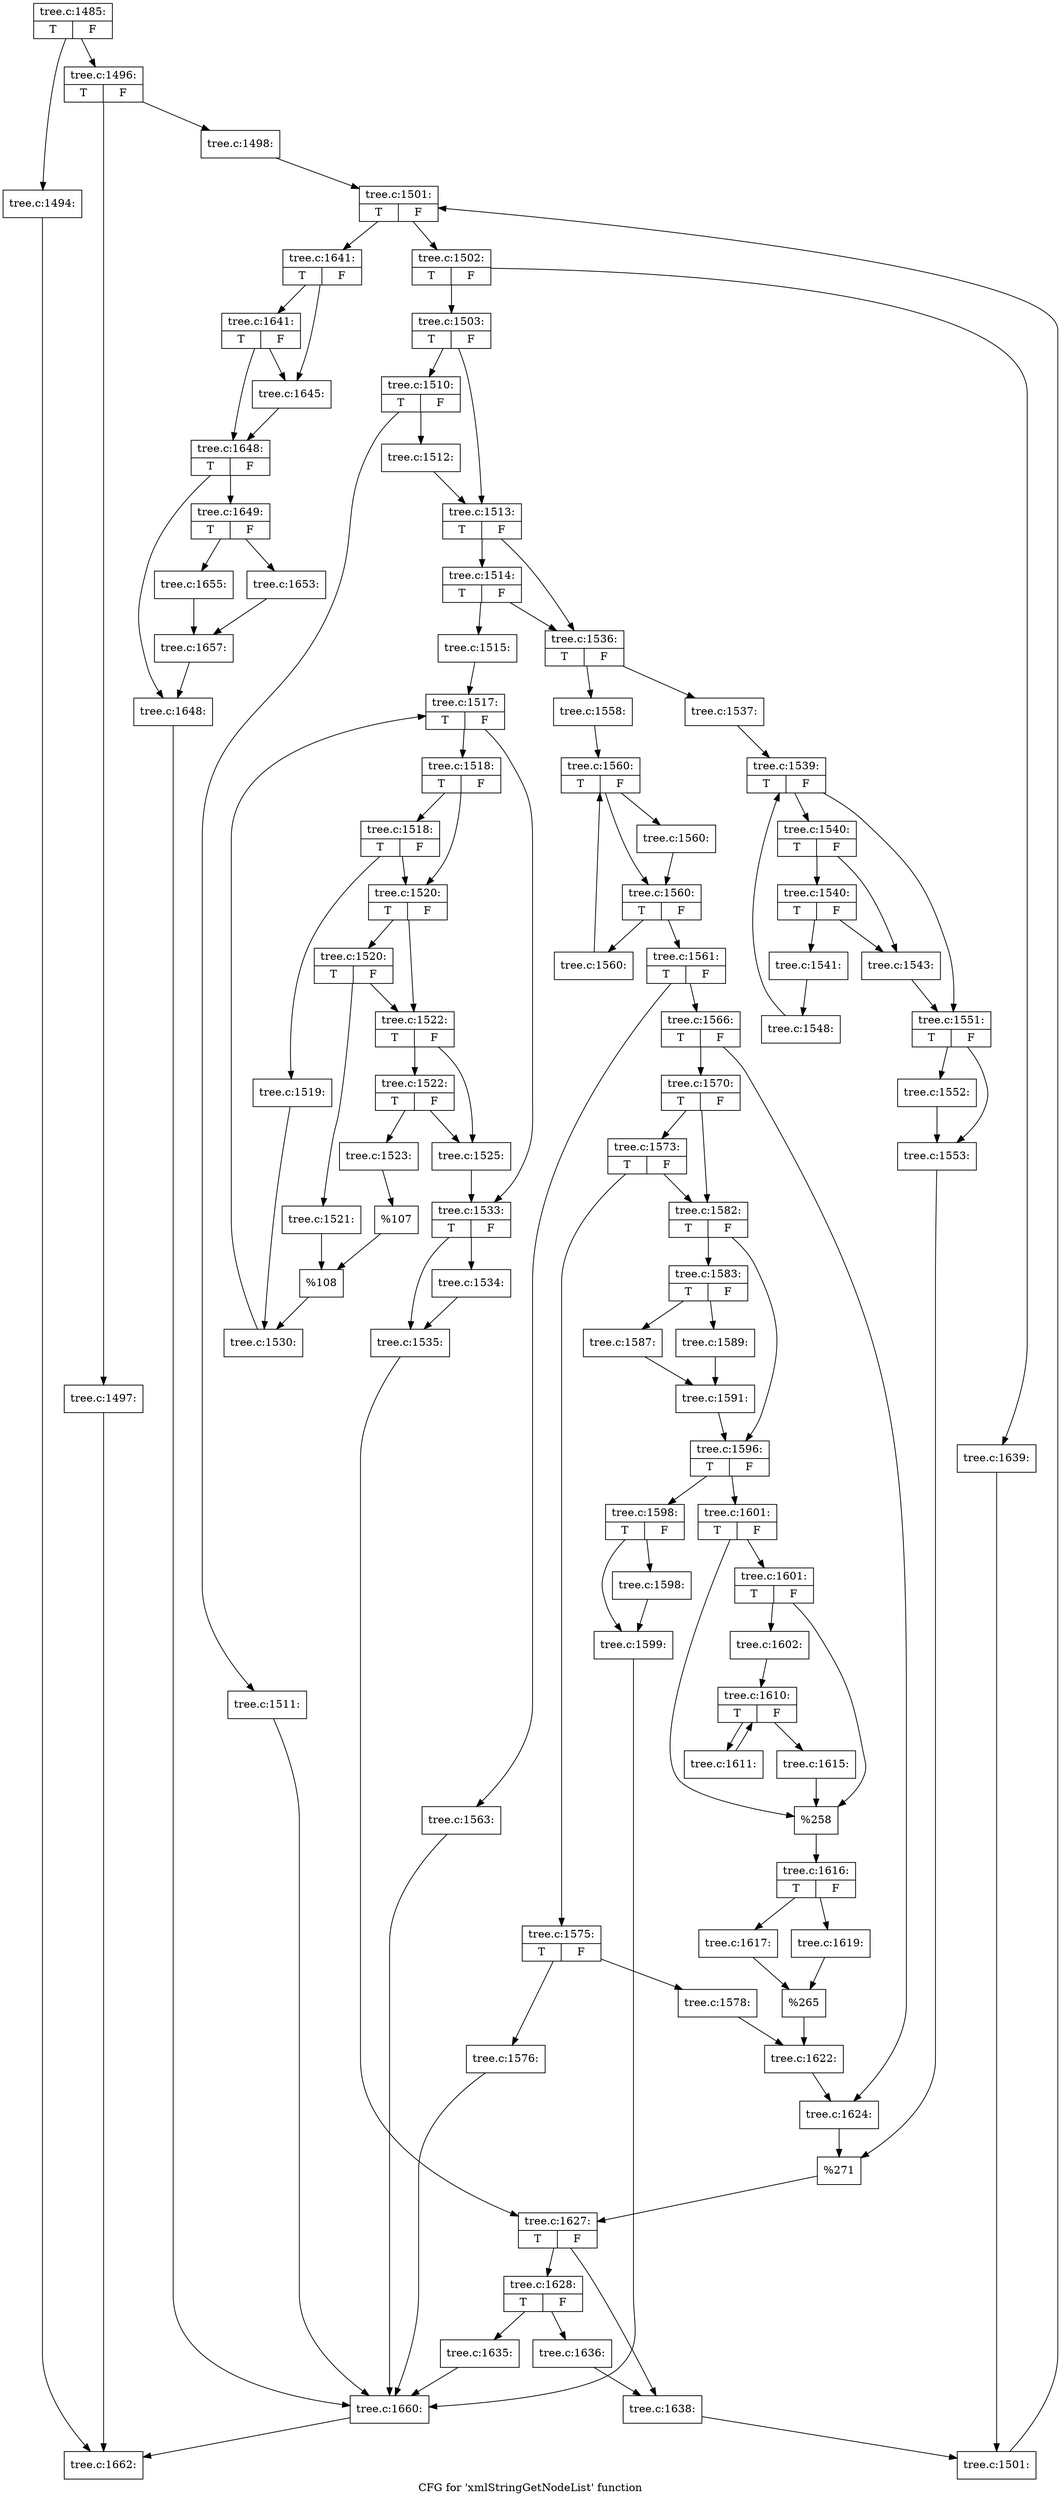 digraph "CFG for 'xmlStringGetNodeList' function" {
	label="CFG for 'xmlStringGetNodeList' function";

	Node0x55ad0ba01720 [shape=record,label="{tree.c:1485:|{<s0>T|<s1>F}}"];
	Node0x55ad0ba01720 -> Node0x55ad0b9a99b0;
	Node0x55ad0ba01720 -> Node0x55ad0b9a9a00;
	Node0x55ad0b9a99b0 [shape=record,label="{tree.c:1494:}"];
	Node0x55ad0b9a99b0 -> Node0x55ad0ba0bb60;
	Node0x55ad0b9a9a00 [shape=record,label="{tree.c:1496:|{<s0>T|<s1>F}}"];
	Node0x55ad0b9a9a00 -> Node0x55ad0b9aa0e0;
	Node0x55ad0b9a9a00 -> Node0x55ad0b9aa130;
	Node0x55ad0b9aa0e0 [shape=record,label="{tree.c:1497:}"];
	Node0x55ad0b9aa0e0 -> Node0x55ad0ba0bb60;
	Node0x55ad0b9aa130 [shape=record,label="{tree.c:1498:}"];
	Node0x55ad0b9aa130 -> Node0x55ad0b9aa7c0;
	Node0x55ad0b9aa7c0 [shape=record,label="{tree.c:1501:|{<s0>T|<s1>F}}"];
	Node0x55ad0b9aa7c0 -> Node0x55ad0b9aac30;
	Node0x55ad0b9aa7c0 -> Node0x55ad0b9aa9a0;
	Node0x55ad0b9aac30 [shape=record,label="{tree.c:1502:|{<s0>T|<s1>F}}"];
	Node0x55ad0b9aac30 -> Node0x55ad0b9aae20;
	Node0x55ad0b9aac30 -> Node0x55ad0b9aaec0;
	Node0x55ad0b9aae20 [shape=record,label="{tree.c:1503:|{<s0>T|<s1>F}}"];
	Node0x55ad0b9aae20 -> Node0x55ad0ba5c1c0;
	Node0x55ad0b9aae20 -> Node0x55ad0ba5c210;
	Node0x55ad0ba5c1c0 [shape=record,label="{tree.c:1510:|{<s0>T|<s1>F}}"];
	Node0x55ad0ba5c1c0 -> Node0x55ad0ba5c5d0;
	Node0x55ad0ba5c1c0 -> Node0x55ad0ba5c620;
	Node0x55ad0ba5c5d0 [shape=record,label="{tree.c:1511:}"];
	Node0x55ad0ba5c5d0 -> Node0x55ad0ba5d460;
	Node0x55ad0ba5c620 [shape=record,label="{tree.c:1512:}"];
	Node0x55ad0ba5c620 -> Node0x55ad0ba5c210;
	Node0x55ad0ba5c210 [shape=record,label="{tree.c:1513:|{<s0>T|<s1>F}}"];
	Node0x55ad0ba5c210 -> Node0x55ad0ba5d960;
	Node0x55ad0ba5c210 -> Node0x55ad0ba5d910;
	Node0x55ad0ba5d960 [shape=record,label="{tree.c:1514:|{<s0>T|<s1>F}}"];
	Node0x55ad0ba5d960 -> Node0x55ad0ba5d870;
	Node0x55ad0ba5d960 -> Node0x55ad0ba5d910;
	Node0x55ad0ba5d870 [shape=record,label="{tree.c:1515:}"];
	Node0x55ad0ba5d870 -> Node0x55ad0ba5e580;
	Node0x55ad0ba5e580 [shape=record,label="{tree.c:1517:|{<s0>T|<s1>F}}"];
	Node0x55ad0ba5e580 -> Node0x55ad0ba5e9a0;
	Node0x55ad0ba5e580 -> Node0x55ad0ba5e7a0;
	Node0x55ad0ba5e9a0 [shape=record,label="{tree.c:1518:|{<s0>T|<s1>F}}"];
	Node0x55ad0ba5e9a0 -> Node0x55ad0ba5ec80;
	Node0x55ad0ba5e9a0 -> Node0x55ad0ba5ec30;
	Node0x55ad0ba5ec80 [shape=record,label="{tree.c:1518:|{<s0>T|<s1>F}}"];
	Node0x55ad0ba5ec80 -> Node0x55ad0ba5eb90;
	Node0x55ad0ba5ec80 -> Node0x55ad0ba5ec30;
	Node0x55ad0ba5eb90 [shape=record,label="{tree.c:1519:}"];
	Node0x55ad0ba5eb90 -> Node0x55ad0ba5ebe0;
	Node0x55ad0ba5ec30 [shape=record,label="{tree.c:1520:|{<s0>T|<s1>F}}"];
	Node0x55ad0ba5ec30 -> Node0x55ad0ba5f7d0;
	Node0x55ad0ba5ec30 -> Node0x55ad0ba5f780;
	Node0x55ad0ba5f7d0 [shape=record,label="{tree.c:1520:|{<s0>T|<s1>F}}"];
	Node0x55ad0ba5f7d0 -> Node0x55ad0ba5f6e0;
	Node0x55ad0ba5f7d0 -> Node0x55ad0ba5f780;
	Node0x55ad0ba5f6e0 [shape=record,label="{tree.c:1521:}"];
	Node0x55ad0ba5f6e0 -> Node0x55ad0ba5f730;
	Node0x55ad0ba5f780 [shape=record,label="{tree.c:1522:|{<s0>T|<s1>F}}"];
	Node0x55ad0ba5f780 -> Node0x55ad0ba604e0;
	Node0x55ad0ba5f780 -> Node0x55ad0ba60490;
	Node0x55ad0ba604e0 [shape=record,label="{tree.c:1522:|{<s0>T|<s1>F}}"];
	Node0x55ad0ba604e0 -> Node0x55ad0ba603f0;
	Node0x55ad0ba604e0 -> Node0x55ad0ba60490;
	Node0x55ad0ba603f0 [shape=record,label="{tree.c:1523:}"];
	Node0x55ad0ba603f0 -> Node0x55ad0ba60440;
	Node0x55ad0ba60490 [shape=record,label="{tree.c:1525:}"];
	Node0x55ad0ba60490 -> Node0x55ad0ba5e7a0;
	Node0x55ad0ba60440 [shape=record,label="{%107}"];
	Node0x55ad0ba60440 -> Node0x55ad0ba5f730;
	Node0x55ad0ba5f730 [shape=record,label="{%108}"];
	Node0x55ad0ba5f730 -> Node0x55ad0ba5ebe0;
	Node0x55ad0ba5ebe0 [shape=record,label="{tree.c:1530:}"];
	Node0x55ad0ba5ebe0 -> Node0x55ad0ba5e580;
	Node0x55ad0ba5e7a0 [shape=record,label="{tree.c:1533:|{<s0>T|<s1>F}}"];
	Node0x55ad0ba5e7a0 -> Node0x55ad0ba61f80;
	Node0x55ad0ba5e7a0 -> Node0x55ad0ba61fd0;
	Node0x55ad0ba61f80 [shape=record,label="{tree.c:1534:}"];
	Node0x55ad0ba61f80 -> Node0x55ad0ba61fd0;
	Node0x55ad0ba61fd0 [shape=record,label="{tree.c:1535:}"];
	Node0x55ad0ba61fd0 -> Node0x55ad0ba5d8c0;
	Node0x55ad0ba5d910 [shape=record,label="{tree.c:1536:|{<s0>T|<s1>F}}"];
	Node0x55ad0ba5d910 -> Node0x55ad0ba627b0;
	Node0x55ad0ba5d910 -> Node0x55ad0ba62850;
	Node0x55ad0ba627b0 [shape=record,label="{tree.c:1537:}"];
	Node0x55ad0ba627b0 -> Node0x55ad0ba630c0;
	Node0x55ad0ba630c0 [shape=record,label="{tree.c:1539:|{<s0>T|<s1>F}}"];
	Node0x55ad0ba630c0 -> Node0x55ad0ba634e0;
	Node0x55ad0ba630c0 -> Node0x55ad0ba632e0;
	Node0x55ad0ba634e0 [shape=record,label="{tree.c:1540:|{<s0>T|<s1>F}}"];
	Node0x55ad0ba634e0 -> Node0x55ad0ba637c0;
	Node0x55ad0ba634e0 -> Node0x55ad0ba63770;
	Node0x55ad0ba637c0 [shape=record,label="{tree.c:1540:|{<s0>T|<s1>F}}"];
	Node0x55ad0ba637c0 -> Node0x55ad0ba636d0;
	Node0x55ad0ba637c0 -> Node0x55ad0ba63770;
	Node0x55ad0ba636d0 [shape=record,label="{tree.c:1541:}"];
	Node0x55ad0ba636d0 -> Node0x55ad0ba63720;
	Node0x55ad0ba63770 [shape=record,label="{tree.c:1543:}"];
	Node0x55ad0ba63770 -> Node0x55ad0ba632e0;
	Node0x55ad0ba63720 [shape=record,label="{tree.c:1548:}"];
	Node0x55ad0ba63720 -> Node0x55ad0ba630c0;
	Node0x55ad0ba632e0 [shape=record,label="{tree.c:1551:|{<s0>T|<s1>F}}"];
	Node0x55ad0ba632e0 -> Node0x55ad0ba64bc0;
	Node0x55ad0ba632e0 -> Node0x55ad0ba64c10;
	Node0x55ad0ba64bc0 [shape=record,label="{tree.c:1552:}"];
	Node0x55ad0ba64bc0 -> Node0x55ad0ba64c10;
	Node0x55ad0ba64c10 [shape=record,label="{tree.c:1553:}"];
	Node0x55ad0ba64c10 -> Node0x55ad0ba62800;
	Node0x55ad0ba62850 [shape=record,label="{tree.c:1558:}"];
	Node0x55ad0ba62850 -> Node0x55ad0ba65730;
	Node0x55ad0ba65730 [shape=record,label="{tree.c:1560:|{<s0>T|<s1>F}}"];
	Node0x55ad0ba65730 -> Node0x55ad0ba65a20;
	Node0x55ad0ba65730 -> Node0x55ad0ba659d0;
	Node0x55ad0ba65a20 [shape=record,label="{tree.c:1560:}"];
	Node0x55ad0ba65a20 -> Node0x55ad0ba659d0;
	Node0x55ad0ba659d0 [shape=record,label="{tree.c:1560:|{<s0>T|<s1>F}}"];
	Node0x55ad0ba659d0 -> Node0x55ad0ba66060;
	Node0x55ad0ba659d0 -> Node0x55ad0ba65950;
	Node0x55ad0ba66060 [shape=record,label="{tree.c:1560:}"];
	Node0x55ad0ba66060 -> Node0x55ad0ba65730;
	Node0x55ad0ba65950 [shape=record,label="{tree.c:1561:|{<s0>T|<s1>F}}"];
	Node0x55ad0ba65950 -> Node0x55ad0ba66380;
	Node0x55ad0ba65950 -> Node0x55ad0ba663d0;
	Node0x55ad0ba66380 [shape=record,label="{tree.c:1563:}"];
	Node0x55ad0ba66380 -> Node0x55ad0ba5d460;
	Node0x55ad0ba663d0 [shape=record,label="{tree.c:1566:|{<s0>T|<s1>F}}"];
	Node0x55ad0ba663d0 -> Node0x55ad0ba66c40;
	Node0x55ad0ba663d0 -> Node0x55ad0ba66c90;
	Node0x55ad0ba66c40 [shape=record,label="{tree.c:1570:|{<s0>T|<s1>F}}"];
	Node0x55ad0ba66c40 -> Node0x55ad0ba67800;
	Node0x55ad0ba66c40 -> Node0x55ad0ba677b0;
	Node0x55ad0ba67800 [shape=record,label="{tree.c:1573:|{<s0>T|<s1>F}}"];
	Node0x55ad0ba67800 -> Node0x55ad0ba67710;
	Node0x55ad0ba67800 -> Node0x55ad0ba677b0;
	Node0x55ad0ba67710 [shape=record,label="{tree.c:1575:|{<s0>T|<s1>F}}"];
	Node0x55ad0ba67710 -> Node0x55ad0ba67e80;
	Node0x55ad0ba67710 -> Node0x55ad0ba67ed0;
	Node0x55ad0ba67e80 [shape=record,label="{tree.c:1576:}"];
	Node0x55ad0ba67e80 -> Node0x55ad0ba5d460;
	Node0x55ad0ba67ed0 [shape=record,label="{tree.c:1578:}"];
	Node0x55ad0ba67ed0 -> Node0x55ad0ba67760;
	Node0x55ad0ba677b0 [shape=record,label="{tree.c:1582:|{<s0>T|<s1>F}}"];
	Node0x55ad0ba677b0 -> Node0x55ad0ba68600;
	Node0x55ad0ba677b0 -> Node0x55ad0ba685b0;
	Node0x55ad0ba685b0 [shape=record,label="{tree.c:1583:|{<s0>T|<s1>F}}"];
	Node0x55ad0ba685b0 -> Node0x55ad0ba68f90;
	Node0x55ad0ba685b0 -> Node0x55ad0ba69030;
	Node0x55ad0ba68f90 [shape=record,label="{tree.c:1587:}"];
	Node0x55ad0ba68f90 -> Node0x55ad0ba68fe0;
	Node0x55ad0ba69030 [shape=record,label="{tree.c:1589:}"];
	Node0x55ad0ba69030 -> Node0x55ad0ba68fe0;
	Node0x55ad0ba68fe0 [shape=record,label="{tree.c:1591:}"];
	Node0x55ad0ba68fe0 -> Node0x55ad0ba68600;
	Node0x55ad0ba68600 [shape=record,label="{tree.c:1596:|{<s0>T|<s1>F}}"];
	Node0x55ad0ba68600 -> Node0x55ad0ba69ec0;
	Node0x55ad0ba68600 -> Node0x55ad0ba69f60;
	Node0x55ad0ba69ec0 [shape=record,label="{tree.c:1598:|{<s0>T|<s1>F}}"];
	Node0x55ad0ba69ec0 -> Node0x55ad0ba6a320;
	Node0x55ad0ba69ec0 -> Node0x55ad0ba6a370;
	Node0x55ad0ba6a320 [shape=record,label="{tree.c:1598:}"];
	Node0x55ad0ba6a320 -> Node0x55ad0ba6a370;
	Node0x55ad0ba6a370 [shape=record,label="{tree.c:1599:}"];
	Node0x55ad0ba6a370 -> Node0x55ad0ba5d460;
	Node0x55ad0ba69f60 [shape=record,label="{tree.c:1601:|{<s0>T|<s1>F}}"];
	Node0x55ad0ba69f60 -> Node0x55ad0ba6a9d0;
	Node0x55ad0ba69f60 -> Node0x55ad0ba6a980;
	Node0x55ad0ba6a9d0 [shape=record,label="{tree.c:1601:|{<s0>T|<s1>F}}"];
	Node0x55ad0ba6a9d0 -> Node0x55ad0ba6a930;
	Node0x55ad0ba6a9d0 -> Node0x55ad0ba6a980;
	Node0x55ad0ba6a930 [shape=record,label="{tree.c:1602:}"];
	Node0x55ad0ba6a930 -> Node0x55ad0ba6c010;
	Node0x55ad0ba6c010 [shape=record,label="{tree.c:1610:|{<s0>T|<s1>F}}"];
	Node0x55ad0ba6c010 -> Node0x55ad0ba6c2d0;
	Node0x55ad0ba6c010 -> Node0x55ad0ba6c1f0;
	Node0x55ad0ba6c2d0 [shape=record,label="{tree.c:1611:}"];
	Node0x55ad0ba6c2d0 -> Node0x55ad0ba6c010;
	Node0x55ad0ba6c1f0 [shape=record,label="{tree.c:1615:}"];
	Node0x55ad0ba6c1f0 -> Node0x55ad0ba6a980;
	Node0x55ad0ba6a980 [shape=record,label="{%258}"];
	Node0x55ad0ba6a980 -> Node0x55ad0ba69f10;
	Node0x55ad0ba69f10 [shape=record,label="{tree.c:1616:|{<s0>T|<s1>F}}"];
	Node0x55ad0ba69f10 -> Node0x55ad0ba6cef0;
	Node0x55ad0ba69f10 -> Node0x55ad0ba6cf90;
	Node0x55ad0ba6cef0 [shape=record,label="{tree.c:1617:}"];
	Node0x55ad0ba6cef0 -> Node0x55ad0ba6cf40;
	Node0x55ad0ba6cf90 [shape=record,label="{tree.c:1619:}"];
	Node0x55ad0ba6cf90 -> Node0x55ad0ba6cf40;
	Node0x55ad0ba6cf40 [shape=record,label="{%265}"];
	Node0x55ad0ba6cf40 -> Node0x55ad0ba67760;
	Node0x55ad0ba67760 [shape=record,label="{tree.c:1622:}"];
	Node0x55ad0ba67760 -> Node0x55ad0ba66c90;
	Node0x55ad0ba66c90 [shape=record,label="{tree.c:1624:}"];
	Node0x55ad0ba66c90 -> Node0x55ad0ba62800;
	Node0x55ad0ba62800 [shape=record,label="{%271}"];
	Node0x55ad0ba62800 -> Node0x55ad0ba5d8c0;
	Node0x55ad0ba5d8c0 [shape=record,label="{tree.c:1627:|{<s0>T|<s1>F}}"];
	Node0x55ad0ba5d8c0 -> Node0x55ad0ba6e2e0;
	Node0x55ad0ba5d8c0 -> Node0x55ad0ba6e330;
	Node0x55ad0ba6e2e0 [shape=record,label="{tree.c:1628:|{<s0>T|<s1>F}}"];
	Node0x55ad0ba6e2e0 -> Node0x55ad0ba6f1e0;
	Node0x55ad0ba6e2e0 -> Node0x55ad0ba6f230;
	Node0x55ad0ba6f1e0 [shape=record,label="{tree.c:1635:}"];
	Node0x55ad0ba6f1e0 -> Node0x55ad0ba5d460;
	Node0x55ad0ba6f230 [shape=record,label="{tree.c:1636:}"];
	Node0x55ad0ba6f230 -> Node0x55ad0ba6e330;
	Node0x55ad0ba6e330 [shape=record,label="{tree.c:1638:}"];
	Node0x55ad0ba6e330 -> Node0x55ad0b9aae70;
	Node0x55ad0b9aaec0 [shape=record,label="{tree.c:1639:}"];
	Node0x55ad0b9aaec0 -> Node0x55ad0b9aae70;
	Node0x55ad0b9aae70 [shape=record,label="{tree.c:1501:}"];
	Node0x55ad0b9aae70 -> Node0x55ad0b9aa7c0;
	Node0x55ad0b9aa9a0 [shape=record,label="{tree.c:1641:|{<s0>T|<s1>F}}"];
	Node0x55ad0b9aa9a0 -> Node0x55ad0ba6fd00;
	Node0x55ad0b9aa9a0 -> Node0x55ad0ba6fda0;
	Node0x55ad0ba6fda0 [shape=record,label="{tree.c:1641:|{<s0>T|<s1>F}}"];
	Node0x55ad0ba6fda0 -> Node0x55ad0ba6fd00;
	Node0x55ad0ba6fda0 -> Node0x55ad0ba6fd50;
	Node0x55ad0ba6fd00 [shape=record,label="{tree.c:1645:}"];
	Node0x55ad0ba6fd00 -> Node0x55ad0ba6fd50;
	Node0x55ad0ba6fd50 [shape=record,label="{tree.c:1648:|{<s0>T|<s1>F}}"];
	Node0x55ad0ba6fd50 -> Node0x55ad0ba70a00;
	Node0x55ad0ba6fd50 -> Node0x55ad0ba709b0;
	Node0x55ad0ba709b0 [shape=record,label="{tree.c:1649:|{<s0>T|<s1>F}}"];
	Node0x55ad0ba709b0 -> Node0x55ad0ba71390;
	Node0x55ad0ba709b0 -> Node0x55ad0ba71430;
	Node0x55ad0ba71390 [shape=record,label="{tree.c:1653:}"];
	Node0x55ad0ba71390 -> Node0x55ad0ba713e0;
	Node0x55ad0ba71430 [shape=record,label="{tree.c:1655:}"];
	Node0x55ad0ba71430 -> Node0x55ad0ba713e0;
	Node0x55ad0ba713e0 [shape=record,label="{tree.c:1657:}"];
	Node0x55ad0ba713e0 -> Node0x55ad0ba70a00;
	Node0x55ad0ba70a00 [shape=record,label="{tree.c:1648:}"];
	Node0x55ad0ba70a00 -> Node0x55ad0ba5d460;
	Node0x55ad0ba5d460 [shape=record,label="{tree.c:1660:}"];
	Node0x55ad0ba5d460 -> Node0x55ad0ba0bb60;
	Node0x55ad0ba0bb60 [shape=record,label="{tree.c:1662:}"];
}
